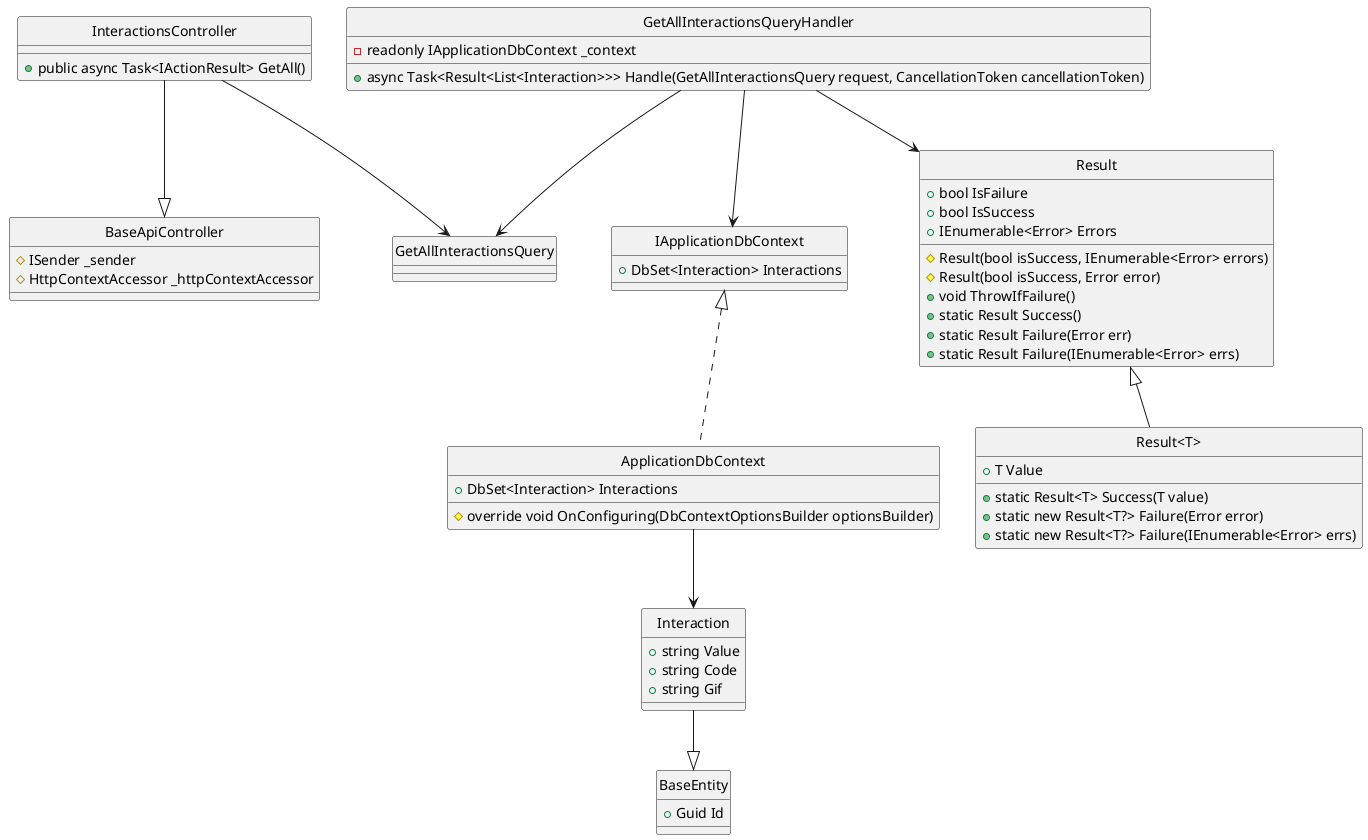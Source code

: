 @startuml 
hide circle

class BaseApiController {
    #ISender _sender
    #HttpContextAccessor _httpContextAccessor
}

class InteractionsController {
    +public async Task<IActionResult> GetAll()
}

class GetAllInteractionsQuery {
}

class GetAllInteractionsQueryHandler {
    -readonly IApplicationDbContext _context
    +async Task<Result<List<Interaction>>> Handle(GetAllInteractionsQuery request, CancellationToken cancellationToken)
}

class IApplicationDbContext {
    +DbSet<Interaction> Interactions
}

class ApplicationDbContext {
    +DbSet<Interaction> Interactions
    #override void OnConfiguring(DbContextOptionsBuilder optionsBuilder)
}

class Result {
    +bool IsFailure
    +bool IsSuccess
    +IEnumerable<Error> Errors
    #Result(bool isSuccess, IEnumerable<Error> errors)
    #Result(bool isSuccess, Error error)
    +void ThrowIfFailure()
    +static Result Success()
    +static Result Failure(Error err)
    +static Result Failure(IEnumerable<Error> errs)
}

class "Result<T>" {
    +T Value
    +static Result<T> Success(T value)
    +static new Result<T?> Failure(Error error)
    +static new Result<T?> Failure(IEnumerable<Error> errs)
}

class BaseEntity {
    +Guid Id
}

class Interaction {
    +string Value
    +string Code
    +string Gif
}

InteractionsController --|> BaseApiController
InteractionsController --> GetAllInteractionsQuery
GetAllInteractionsQueryHandler --> GetAllInteractionsQuery
GetAllInteractionsQueryHandler --> Result
GetAllInteractionsQueryHandler --> IApplicationDbContext
Result <|-- "Result<T>"
IApplicationDbContext <|.. ApplicationDbContext
ApplicationDbContext --> Interaction
Interaction --|> BaseEntity
@enduml
